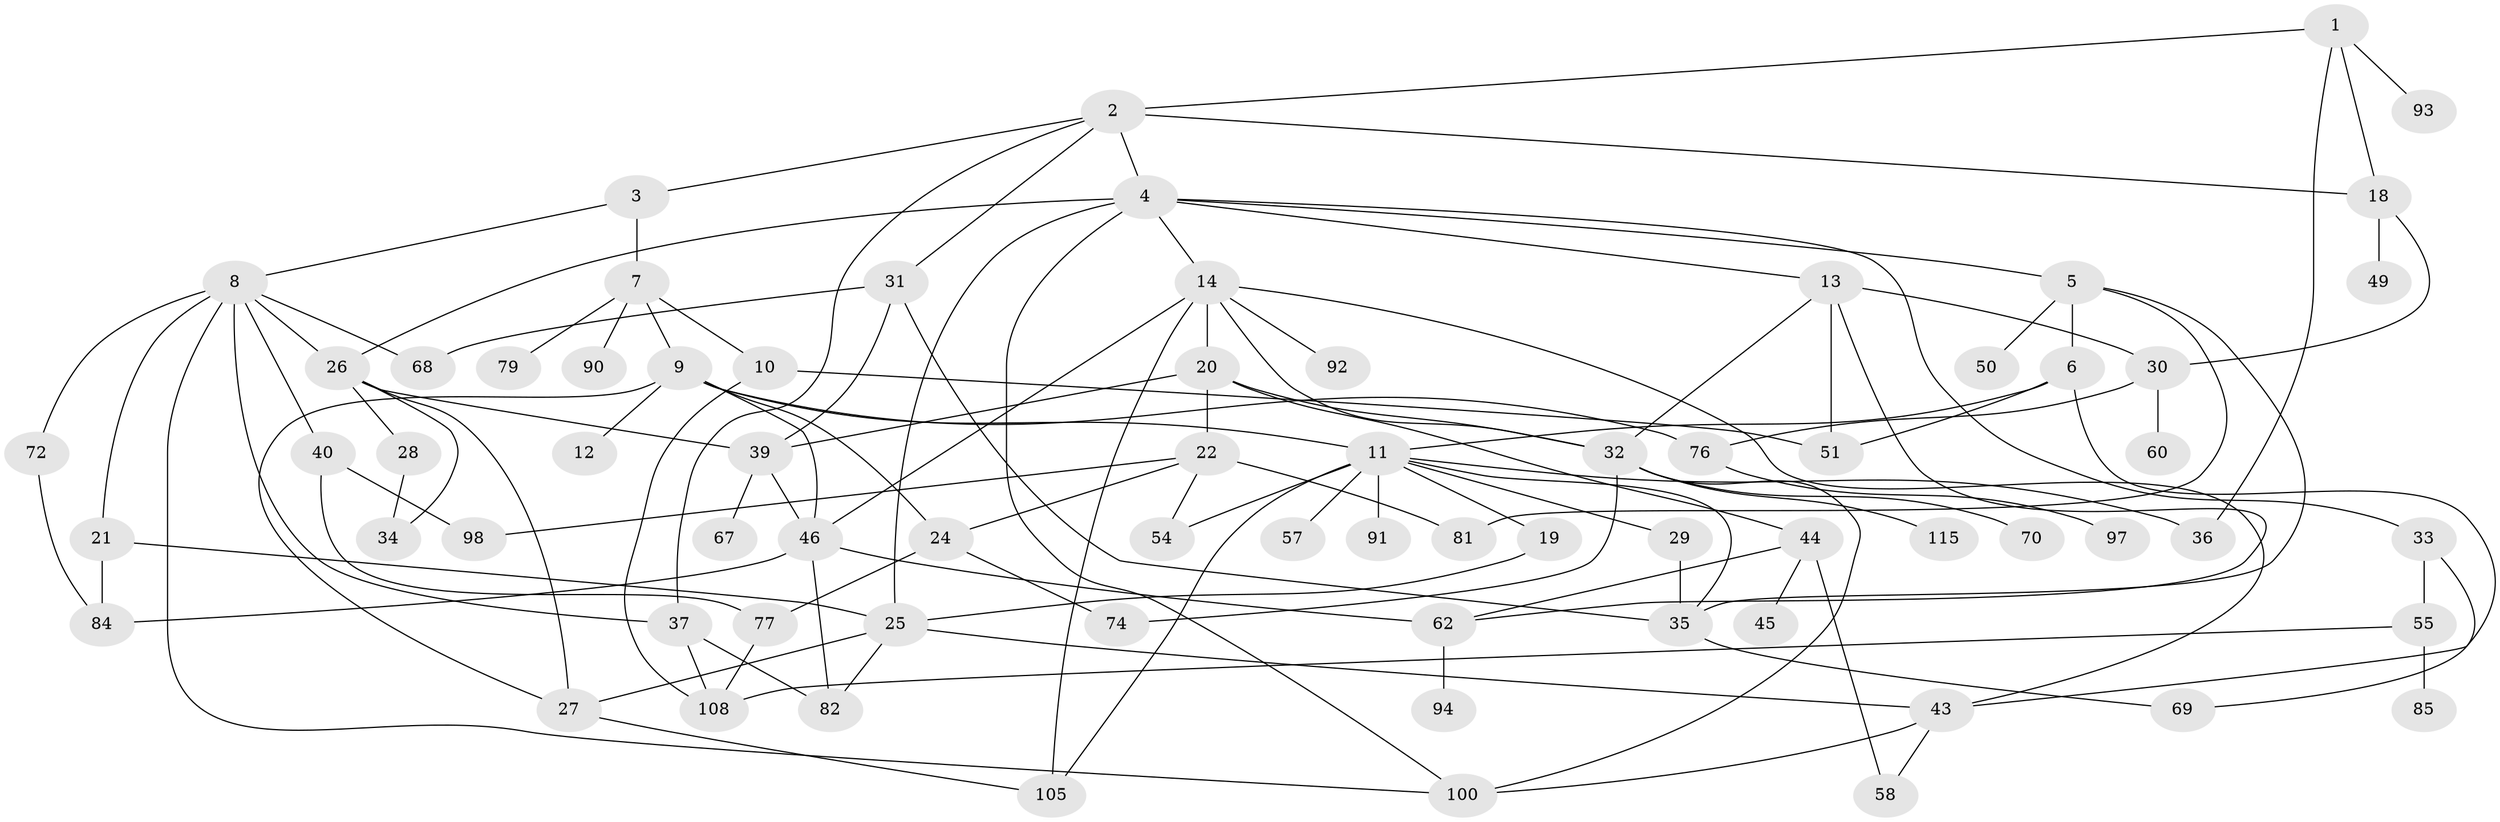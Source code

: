 // Generated by graph-tools (version 1.1) at 2025/51/02/27/25 19:51:38]
// undirected, 72 vertices, 119 edges
graph export_dot {
graph [start="1"]
  node [color=gray90,style=filled];
  1 [super="+41"];
  2 [super="+107"];
  3;
  4 [super="+16"];
  5 [super="+17"];
  6 [super="+86"];
  7 [super="+56"];
  8 [super="+15"];
  9 [super="+61"];
  10 [super="+106"];
  11 [super="+23"];
  12;
  13 [super="+47"];
  14 [super="+89"];
  18 [super="+95"];
  19 [super="+103"];
  20 [super="+53"];
  21 [super="+48"];
  22 [super="+52"];
  24;
  25 [super="+78"];
  26;
  27 [super="+63"];
  28;
  29;
  30 [super="+38"];
  31 [super="+88"];
  32 [super="+71"];
  33;
  34 [super="+80"];
  35 [super="+59"];
  36;
  37 [super="+75"];
  39 [super="+64"];
  40 [super="+42"];
  43 [super="+109"];
  44 [super="+65"];
  45;
  46 [super="+73"];
  49;
  50;
  51 [super="+96"];
  54 [super="+83"];
  55 [super="+112"];
  57;
  58;
  60;
  62 [super="+66"];
  67;
  68;
  69 [super="+102"];
  70 [super="+113"];
  72;
  74;
  76;
  77 [super="+99"];
  79 [super="+111"];
  81;
  82 [super="+114"];
  84;
  85 [super="+87"];
  90;
  91;
  92;
  93;
  94 [super="+101"];
  97;
  98 [super="+110"];
  100 [super="+104"];
  105;
  108;
  115;
  1 -- 2;
  1 -- 36;
  1 -- 18;
  1 -- 93;
  2 -- 3;
  2 -- 4;
  2 -- 18;
  2 -- 31;
  2 -- 37;
  3 -- 7;
  3 -- 8;
  4 -- 5;
  4 -- 13;
  4 -- 14;
  4 -- 25;
  4 -- 33;
  4 -- 26;
  4 -- 100;
  5 -- 6;
  5 -- 81;
  5 -- 50;
  5 -- 35;
  6 -- 51;
  6 -- 43;
  6 -- 11;
  7 -- 9;
  7 -- 10;
  7 -- 90;
  7 -- 79;
  8 -- 40;
  8 -- 72;
  8 -- 100;
  8 -- 26;
  8 -- 37;
  8 -- 68;
  8 -- 21;
  9 -- 11;
  9 -- 12;
  9 -- 24;
  9 -- 27;
  9 -- 76;
  9 -- 46;
  10 -- 108;
  10 -- 51;
  11 -- 19;
  11 -- 57;
  11 -- 36;
  11 -- 35;
  11 -- 54 [weight=2];
  11 -- 105;
  11 -- 91;
  11 -- 29;
  13 -- 32;
  13 -- 51;
  13 -- 62;
  13 -- 30;
  14 -- 20;
  14 -- 43;
  14 -- 92;
  14 -- 46;
  14 -- 105;
  14 -- 32;
  18 -- 30;
  18 -- 49;
  19 -- 25;
  20 -- 22;
  20 -- 39;
  20 -- 44;
  20 -- 32;
  21 -- 25;
  21 -- 84;
  22 -- 24;
  22 -- 54;
  22 -- 81;
  22 -- 98;
  24 -- 74;
  24 -- 77;
  25 -- 43;
  25 -- 27;
  25 -- 82;
  26 -- 28;
  26 -- 34;
  26 -- 27;
  26 -- 39;
  27 -- 105;
  28 -- 34;
  29 -- 35;
  30 -- 60;
  30 -- 76;
  31 -- 68;
  31 -- 35;
  31 -- 39;
  32 -- 70;
  32 -- 115;
  32 -- 74;
  32 -- 100;
  33 -- 55;
  33 -- 69;
  35 -- 69;
  37 -- 82;
  37 -- 108;
  39 -- 46;
  39 -- 67;
  40 -- 77;
  40 -- 98;
  43 -- 58;
  43 -- 100;
  44 -- 45;
  44 -- 58;
  44 -- 62;
  46 -- 62 [weight=2];
  46 -- 82;
  46 -- 84;
  55 -- 85;
  55 -- 108;
  62 -- 94;
  72 -- 84;
  76 -- 97;
  77 -- 108;
}
